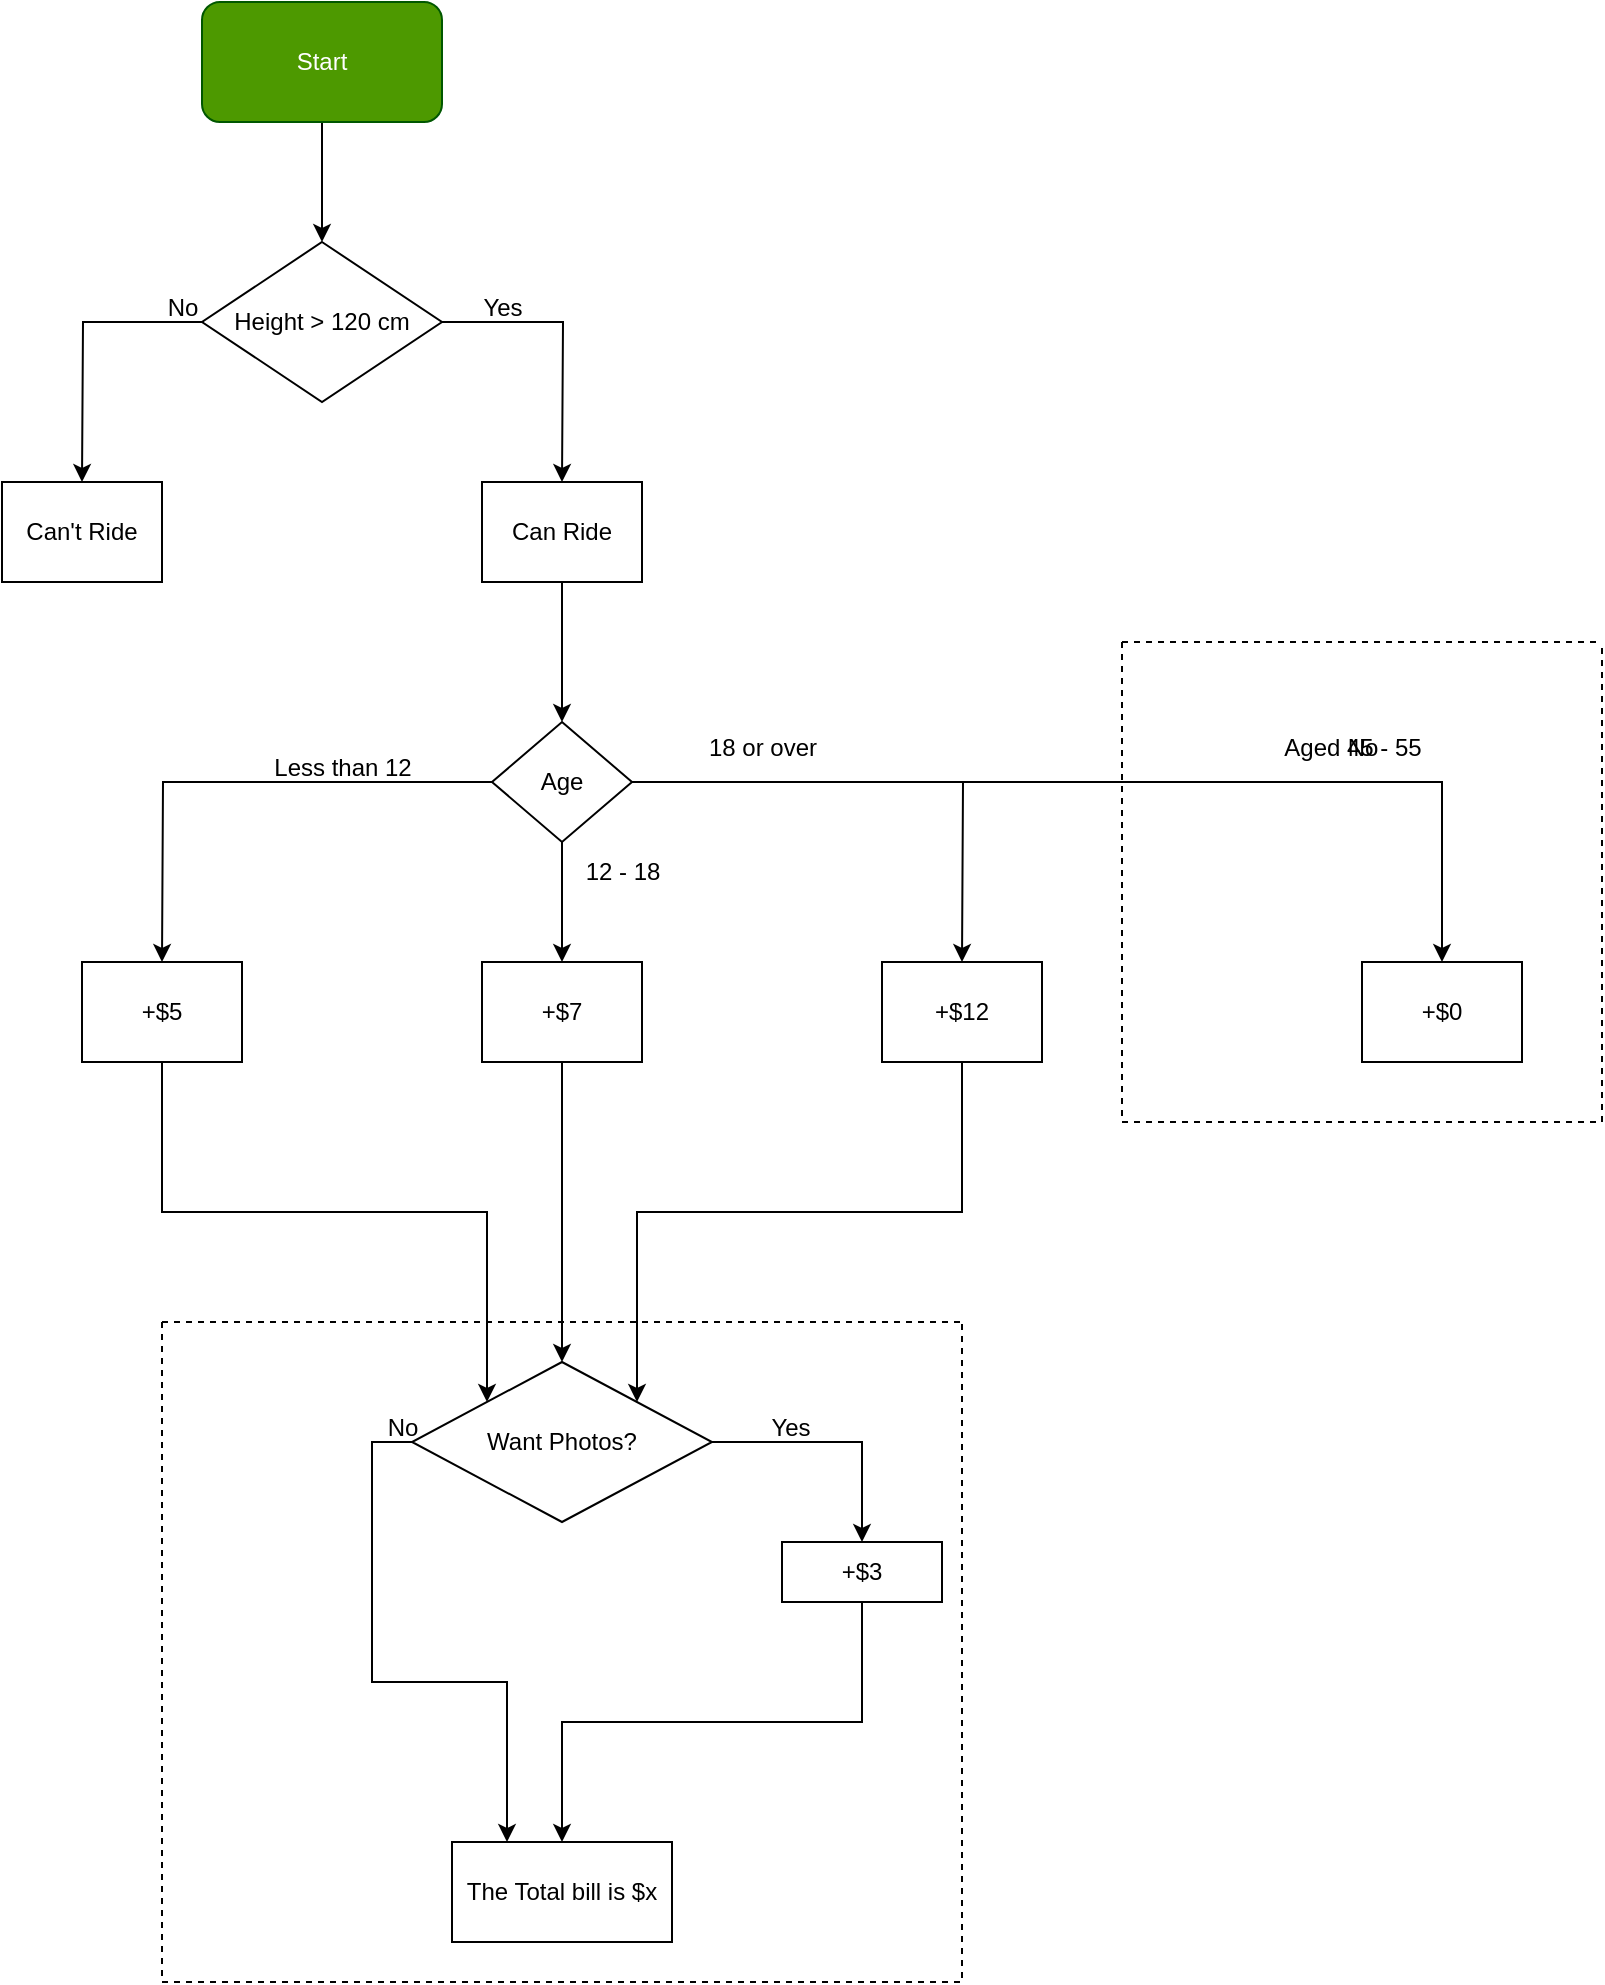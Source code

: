 <mxfile version="22.1.2" type="device">
  <diagram name="Page-1" id="HsB3-MxjhtpIcgjnBf-B">
    <mxGraphModel dx="1418" dy="828" grid="1" gridSize="10" guides="1" tooltips="1" connect="1" arrows="1" fold="1" page="1" pageScale="1" pageWidth="827" pageHeight="1169" math="0" shadow="0">
      <root>
        <mxCell id="0" />
        <mxCell id="1" parent="0" />
        <mxCell id="n7OjTrKSsi9BWCiGIv3z-2" style="edgeStyle=orthogonalEdgeStyle;rounded=0;orthogonalLoop=1;jettySize=auto;html=1;" parent="1" source="n7OjTrKSsi9BWCiGIv3z-1" edge="1">
          <mxGeometry relative="1" as="geometry">
            <mxPoint x="160" y="160" as="targetPoint" />
          </mxGeometry>
        </mxCell>
        <mxCell id="n7OjTrKSsi9BWCiGIv3z-1" value="Start" style="rounded=1;whiteSpace=wrap;html=1;fillColor=#4D9900;fontColor=#ffffff;strokeColor=#005700;" parent="1" vertex="1">
          <mxGeometry x="100" y="40" width="120" height="60" as="geometry" />
        </mxCell>
        <mxCell id="n7OjTrKSsi9BWCiGIv3z-4" style="edgeStyle=orthogonalEdgeStyle;rounded=0;orthogonalLoop=1;jettySize=auto;html=1;" parent="1" source="n7OjTrKSsi9BWCiGIv3z-3" edge="1">
          <mxGeometry relative="1" as="geometry">
            <mxPoint x="40" y="280" as="targetPoint" />
          </mxGeometry>
        </mxCell>
        <mxCell id="n7OjTrKSsi9BWCiGIv3z-6" style="edgeStyle=orthogonalEdgeStyle;rounded=0;orthogonalLoop=1;jettySize=auto;html=1;exitX=1;exitY=0.5;exitDx=0;exitDy=0;" parent="1" source="n7OjTrKSsi9BWCiGIv3z-3" edge="1">
          <mxGeometry relative="1" as="geometry">
            <mxPoint x="280" y="280" as="targetPoint" />
          </mxGeometry>
        </mxCell>
        <mxCell id="n7OjTrKSsi9BWCiGIv3z-3" value="Height &amp;gt; 120 cm" style="rhombus;whiteSpace=wrap;html=1;" parent="1" vertex="1">
          <mxGeometry x="100" y="160" width="120" height="80" as="geometry" />
        </mxCell>
        <mxCell id="n7OjTrKSsi9BWCiGIv3z-5" value="Can&#39;t Ride" style="rounded=0;whiteSpace=wrap;html=1;" parent="1" vertex="1">
          <mxGeometry y="280" width="80" height="50" as="geometry" />
        </mxCell>
        <mxCell id="n7OjTrKSsi9BWCiGIv3z-8" style="edgeStyle=orthogonalEdgeStyle;rounded=0;orthogonalLoop=1;jettySize=auto;html=1;exitX=0.5;exitY=1;exitDx=0;exitDy=0;" parent="1" source="n7OjTrKSsi9BWCiGIv3z-7" edge="1">
          <mxGeometry relative="1" as="geometry">
            <mxPoint x="280" y="400" as="targetPoint" />
          </mxGeometry>
        </mxCell>
        <mxCell id="n7OjTrKSsi9BWCiGIv3z-7" value="Can&amp;nbsp;Ride" style="rounded=0;whiteSpace=wrap;html=1;" parent="1" vertex="1">
          <mxGeometry x="240" y="280" width="80" height="50" as="geometry" />
        </mxCell>
        <mxCell id="n7OjTrKSsi9BWCiGIv3z-10" style="edgeStyle=orthogonalEdgeStyle;rounded=0;orthogonalLoop=1;jettySize=auto;html=1;" parent="1" source="n7OjTrKSsi9BWCiGIv3z-9" edge="1">
          <mxGeometry relative="1" as="geometry">
            <mxPoint x="280" y="520" as="targetPoint" />
          </mxGeometry>
        </mxCell>
        <mxCell id="n7OjTrKSsi9BWCiGIv3z-11" style="edgeStyle=orthogonalEdgeStyle;rounded=0;orthogonalLoop=1;jettySize=auto;html=1;exitX=0;exitY=0.5;exitDx=0;exitDy=0;" parent="1" source="n7OjTrKSsi9BWCiGIv3z-9" edge="1">
          <mxGeometry relative="1" as="geometry">
            <mxPoint x="80" y="520" as="targetPoint" />
          </mxGeometry>
        </mxCell>
        <mxCell id="n7OjTrKSsi9BWCiGIv3z-12" style="edgeStyle=orthogonalEdgeStyle;rounded=0;orthogonalLoop=1;jettySize=auto;html=1;exitX=1;exitY=0.5;exitDx=0;exitDy=0;" parent="1" source="n7OjTrKSsi9BWCiGIv3z-9" edge="1">
          <mxGeometry relative="1" as="geometry">
            <mxPoint x="480" y="520" as="targetPoint" />
          </mxGeometry>
        </mxCell>
        <mxCell id="n7OjTrKSsi9BWCiGIv3z-9" value="Age" style="rhombus;whiteSpace=wrap;html=1;" parent="1" vertex="1">
          <mxGeometry x="245" y="400" width="70" height="60" as="geometry" />
        </mxCell>
        <mxCell id="n7OjTrKSsi9BWCiGIv3z-18" style="edgeStyle=orthogonalEdgeStyle;rounded=0;orthogonalLoop=1;jettySize=auto;html=1;" parent="1" source="n7OjTrKSsi9BWCiGIv3z-14" edge="1">
          <mxGeometry relative="1" as="geometry">
            <mxPoint x="280" y="720" as="targetPoint" />
          </mxGeometry>
        </mxCell>
        <mxCell id="n7OjTrKSsi9BWCiGIv3z-14" value="+$7" style="rounded=0;whiteSpace=wrap;html=1;" parent="1" vertex="1">
          <mxGeometry x="240" y="520" width="80" height="50" as="geometry" />
        </mxCell>
        <mxCell id="n7OjTrKSsi9BWCiGIv3z-21" style="edgeStyle=orthogonalEdgeStyle;rounded=0;orthogonalLoop=1;jettySize=auto;html=1;exitX=0.5;exitY=1;exitDx=0;exitDy=0;entryX=0;entryY=0;entryDx=0;entryDy=0;" parent="1" source="n7OjTrKSsi9BWCiGIv3z-15" target="n7OjTrKSsi9BWCiGIv3z-20" edge="1">
          <mxGeometry relative="1" as="geometry" />
        </mxCell>
        <mxCell id="n7OjTrKSsi9BWCiGIv3z-15" value="+$5" style="rounded=0;whiteSpace=wrap;html=1;" parent="1" vertex="1">
          <mxGeometry x="40" y="520" width="80" height="50" as="geometry" />
        </mxCell>
        <mxCell id="n7OjTrKSsi9BWCiGIv3z-22" style="edgeStyle=orthogonalEdgeStyle;rounded=0;orthogonalLoop=1;jettySize=auto;html=1;exitX=0.5;exitY=1;exitDx=0;exitDy=0;entryX=1;entryY=0;entryDx=0;entryDy=0;" parent="1" source="n7OjTrKSsi9BWCiGIv3z-16" target="n7OjTrKSsi9BWCiGIv3z-20" edge="1">
          <mxGeometry relative="1" as="geometry" />
        </mxCell>
        <mxCell id="n7OjTrKSsi9BWCiGIv3z-16" value="+$12" style="rounded=0;whiteSpace=wrap;html=1;" parent="1" vertex="1">
          <mxGeometry x="440" y="520" width="80" height="50" as="geometry" />
        </mxCell>
        <mxCell id="n7OjTrKSsi9BWCiGIv3z-26" style="edgeStyle=orthogonalEdgeStyle;rounded=0;orthogonalLoop=1;jettySize=auto;html=1;entryX=0.5;entryY=0;entryDx=0;entryDy=0;" parent="1" source="n7OjTrKSsi9BWCiGIv3z-20" target="n7OjTrKSsi9BWCiGIv3z-25" edge="1">
          <mxGeometry relative="1" as="geometry" />
        </mxCell>
        <mxCell id="n7OjTrKSsi9BWCiGIv3z-30" style="edgeStyle=orthogonalEdgeStyle;rounded=0;orthogonalLoop=1;jettySize=auto;html=1;exitX=0;exitY=0.5;exitDx=0;exitDy=0;entryX=0.25;entryY=0;entryDx=0;entryDy=0;" parent="1" source="n7OjTrKSsi9BWCiGIv3z-20" target="n7OjTrKSsi9BWCiGIv3z-27" edge="1">
          <mxGeometry relative="1" as="geometry" />
        </mxCell>
        <mxCell id="n7OjTrKSsi9BWCiGIv3z-20" value="Want Photos?" style="rhombus;whiteSpace=wrap;html=1;fillColor=default;container=0;" parent="1" vertex="1">
          <mxGeometry x="205" y="720" width="150" height="80" as="geometry" />
        </mxCell>
        <mxCell id="n7OjTrKSsi9BWCiGIv3z-23" value="" style="swimlane;startSize=0;swimlaneFillColor=none;glass=0;rounded=0;gradientColor=none;gradientDirection=radial;fillColor=default;fillStyle=auto;dashed=1;" parent="1" vertex="1">
          <mxGeometry x="80" y="700" width="400" height="330" as="geometry">
            <mxRectangle x="80" y="700" width="50" height="40" as="alternateBounds" />
          </mxGeometry>
        </mxCell>
        <mxCell id="n7OjTrKSsi9BWCiGIv3z-29" style="edgeStyle=orthogonalEdgeStyle;rounded=0;orthogonalLoop=1;jettySize=auto;html=1;exitX=0.5;exitY=1;exitDx=0;exitDy=0;entryX=0.5;entryY=0;entryDx=0;entryDy=0;" parent="n7OjTrKSsi9BWCiGIv3z-23" source="n7OjTrKSsi9BWCiGIv3z-25" target="n7OjTrKSsi9BWCiGIv3z-27" edge="1">
          <mxGeometry relative="1" as="geometry" />
        </mxCell>
        <mxCell id="n7OjTrKSsi9BWCiGIv3z-25" value="+$3" style="rounded=0;whiteSpace=wrap;html=1;" parent="n7OjTrKSsi9BWCiGIv3z-23" vertex="1">
          <mxGeometry x="310" y="110" width="80" height="30" as="geometry" />
        </mxCell>
        <mxCell id="n7OjTrKSsi9BWCiGIv3z-27" value="The Total bill is $x" style="rounded=0;whiteSpace=wrap;html=1;" parent="n7OjTrKSsi9BWCiGIv3z-23" vertex="1">
          <mxGeometry x="145" y="260" width="110" height="50" as="geometry" />
        </mxCell>
        <mxCell id="n7OjTrKSsi9BWCiGIv3z-36" value="No" style="text;html=1;align=center;verticalAlign=middle;resizable=0;points=[];autosize=1;strokeColor=none;fillColor=none;" parent="n7OjTrKSsi9BWCiGIv3z-23" vertex="1">
          <mxGeometry x="100" y="38" width="40" height="30" as="geometry" />
        </mxCell>
        <mxCell id="n7OjTrKSsi9BWCiGIv3z-37" value="Yes" style="text;html=1;align=center;verticalAlign=middle;resizable=0;points=[];autosize=1;strokeColor=none;fillColor=none;" parent="n7OjTrKSsi9BWCiGIv3z-23" vertex="1">
          <mxGeometry x="294" y="38" width="40" height="30" as="geometry" />
        </mxCell>
        <mxCell id="n7OjTrKSsi9BWCiGIv3z-31" value="No" style="text;html=1;align=center;verticalAlign=middle;resizable=0;points=[];autosize=1;strokeColor=none;fillColor=none;" parent="1" vertex="1">
          <mxGeometry x="70" y="178" width="40" height="30" as="geometry" />
        </mxCell>
        <mxCell id="n7OjTrKSsi9BWCiGIv3z-32" value="Yes" style="text;html=1;align=center;verticalAlign=middle;resizable=0;points=[];autosize=1;strokeColor=none;fillColor=none;" parent="1" vertex="1">
          <mxGeometry x="230" y="178" width="40" height="30" as="geometry" />
        </mxCell>
        <mxCell id="n7OjTrKSsi9BWCiGIv3z-33" value="18 or over" style="text;html=1;align=center;verticalAlign=middle;resizable=0;points=[];autosize=1;strokeColor=none;fillColor=none;" parent="1" vertex="1">
          <mxGeometry x="340" y="398" width="80" height="30" as="geometry" />
        </mxCell>
        <mxCell id="n7OjTrKSsi9BWCiGIv3z-34" value="Less than 12" style="text;html=1;align=center;verticalAlign=middle;resizable=0;points=[];autosize=1;strokeColor=none;fillColor=none;" parent="1" vertex="1">
          <mxGeometry x="125" y="408" width="90" height="30" as="geometry" />
        </mxCell>
        <mxCell id="n7OjTrKSsi9BWCiGIv3z-35" value="12 - 18" style="text;html=1;align=center;verticalAlign=middle;resizable=0;points=[];autosize=1;strokeColor=none;fillColor=none;" parent="1" vertex="1">
          <mxGeometry x="280" y="460" width="60" height="30" as="geometry" />
        </mxCell>
        <mxCell id="uBKFpRAx2lr-f7d97qSk-1" value="" style="endArrow=classic;html=1;rounded=0;" edge="1" parent="1">
          <mxGeometry width="50" height="50" relative="1" as="geometry">
            <mxPoint x="480" y="430" as="sourcePoint" />
            <mxPoint x="720" y="520" as="targetPoint" />
            <Array as="points">
              <mxPoint x="720" y="430" />
            </Array>
          </mxGeometry>
        </mxCell>
        <mxCell id="uBKFpRAx2lr-f7d97qSk-2" value="+$0" style="rounded=0;whiteSpace=wrap;html=1;" vertex="1" parent="1">
          <mxGeometry x="680" y="520" width="80" height="50" as="geometry" />
        </mxCell>
        <mxCell id="uBKFpRAx2lr-f7d97qSk-3" value="Aged 45 - 55" style="text;html=1;align=center;verticalAlign=middle;resizable=0;points=[];autosize=1;strokeColor=none;fillColor=none;" vertex="1" parent="1">
          <mxGeometry x="630" y="398" width="90" height="30" as="geometry" />
        </mxCell>
        <mxCell id="uBKFpRAx2lr-f7d97qSk-5" value="" style="swimlane;startSize=0;swimlaneFillColor=none;glass=0;rounded=0;gradientColor=none;gradientDirection=radial;fillColor=default;fillStyle=auto;dashed=1;" vertex="1" parent="1">
          <mxGeometry x="560" y="360" width="240" height="240" as="geometry">
            <mxRectangle x="80" y="700" width="50" height="40" as="alternateBounds" />
          </mxGeometry>
        </mxCell>
        <mxCell id="uBKFpRAx2lr-f7d97qSk-9" value="No" style="text;html=1;align=center;verticalAlign=middle;resizable=0;points=[];autosize=1;strokeColor=none;fillColor=none;" vertex="1" parent="uBKFpRAx2lr-f7d97qSk-5">
          <mxGeometry x="100" y="38" width="40" height="30" as="geometry" />
        </mxCell>
      </root>
    </mxGraphModel>
  </diagram>
</mxfile>


